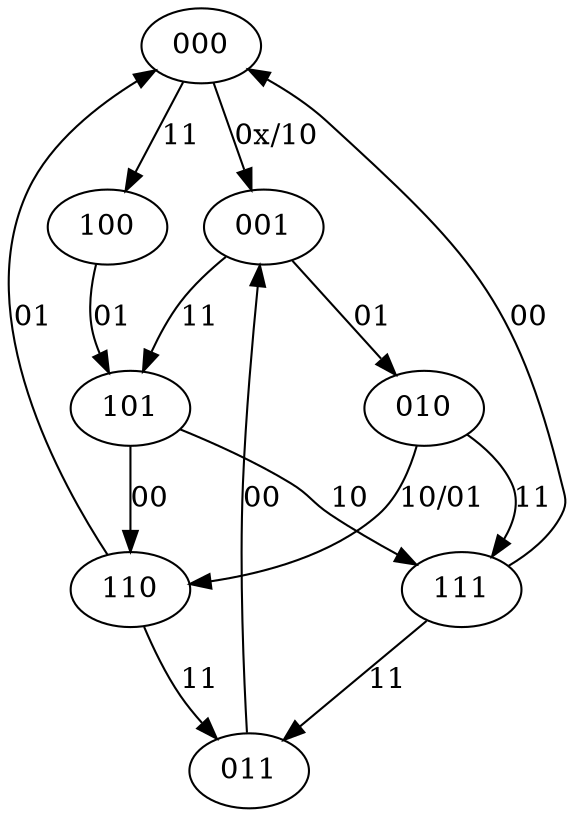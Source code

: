 digraph G {
000->001 [label = "0x/10"]
001->010 [label = "01"]
010->110 [label = "10/01"]
110->000 [label = "01"]
000->100 [label = "11"]
100->101 [label = "01"]
101->111 [label = "10"]
111->000 [label = "00"]
110->011 [label = "11"]
011->001 [label = "00"]
001->101 [label = "11"]
101->110 [label = "00"]
010->111 [label = "11"]
111->011 [label = "11"]
}
